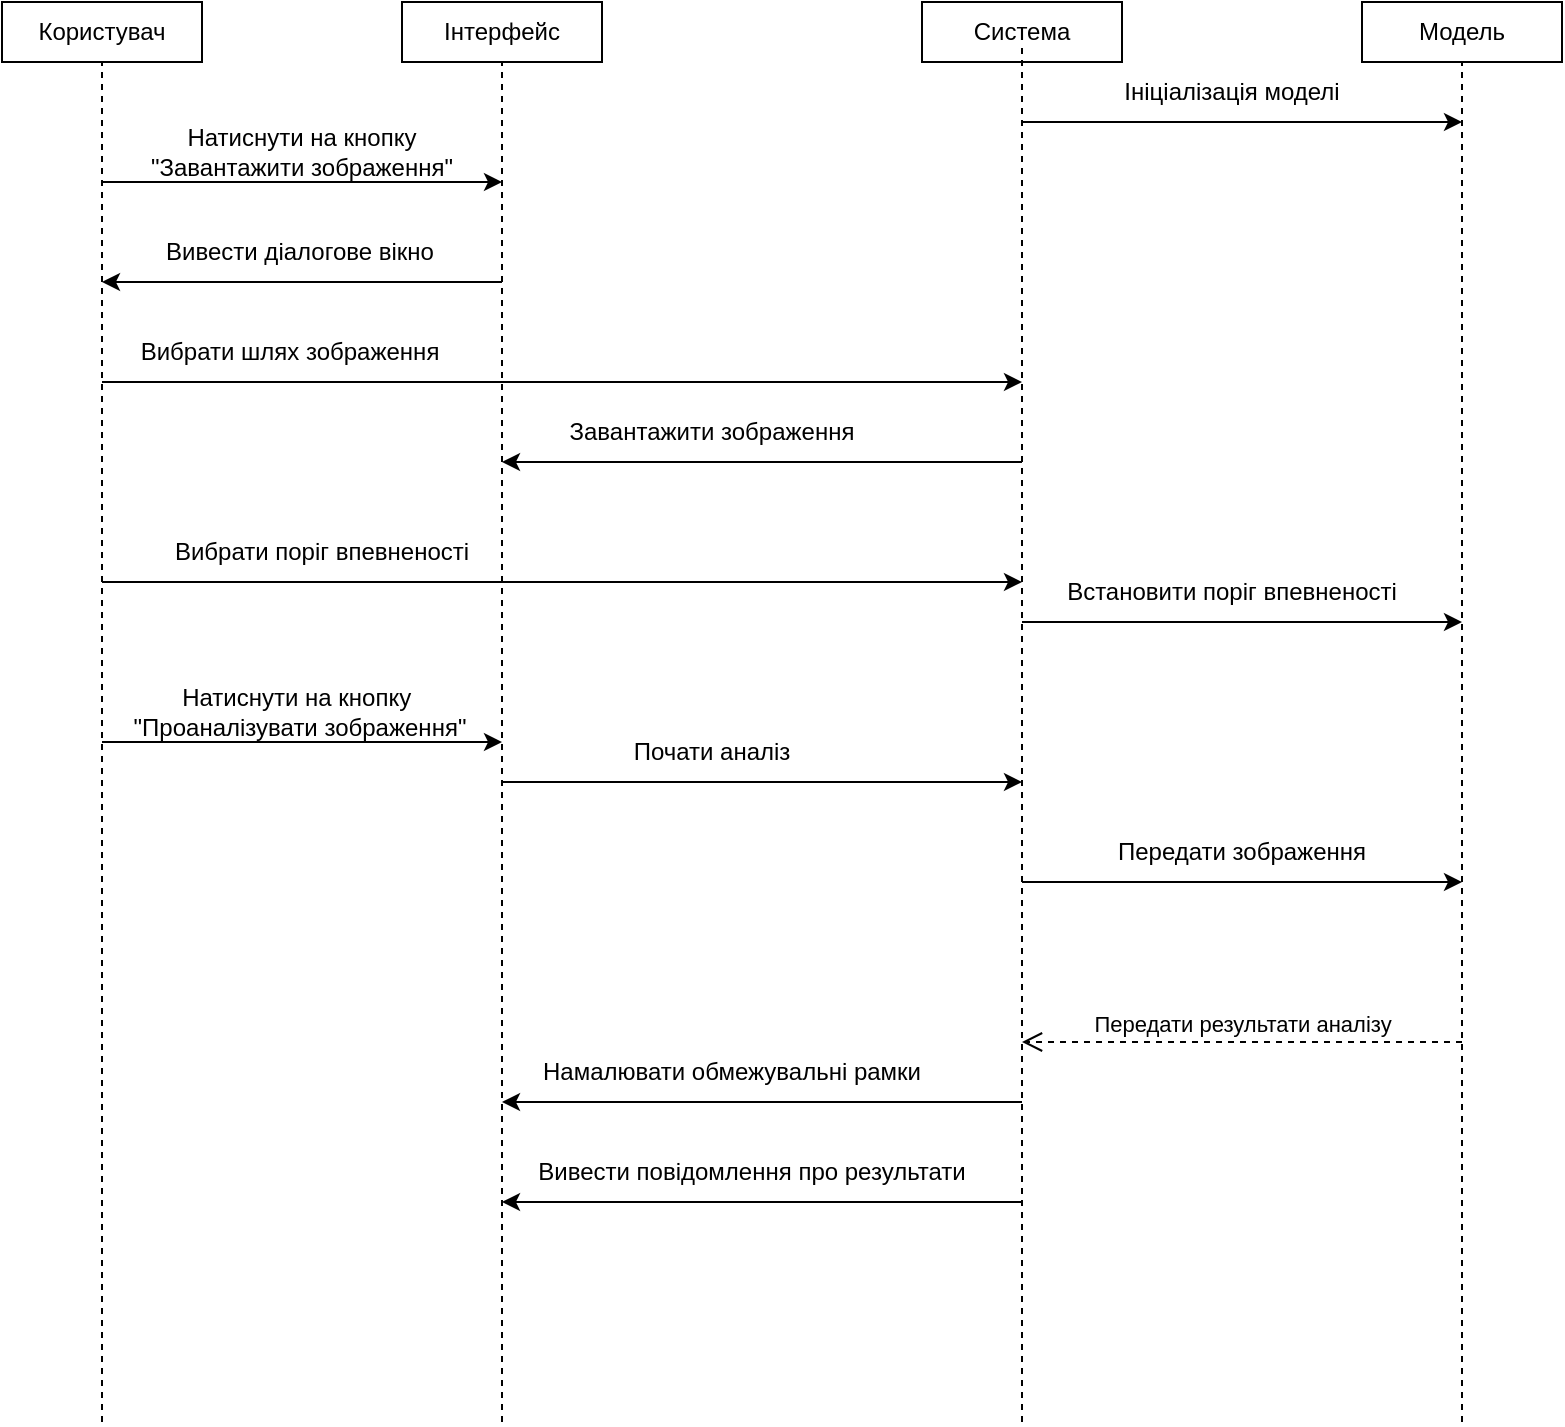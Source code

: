 <mxfile version="24.4.10" type="google">
  <diagram name="Страница — 1" id="b9erh1li2yfe5s_qaSjP">
    <mxGraphModel grid="1" page="1" gridSize="10" guides="1" tooltips="1" connect="1" arrows="1" fold="1" pageScale="1" pageWidth="827" pageHeight="1169" math="0" shadow="0">
      <root>
        <mxCell id="0" />
        <mxCell id="1" parent="0" />
        <mxCell id="a46QjTL3e17YZhoh5N1e-1" value="Користувач" style="rounded=0;whiteSpace=wrap;html=1;" vertex="1" parent="1">
          <mxGeometry x="70" y="50" width="100" height="30" as="geometry" />
        </mxCell>
        <mxCell id="a46QjTL3e17YZhoh5N1e-2" value="Система" style="rounded=0;whiteSpace=wrap;html=1;" vertex="1" parent="1">
          <mxGeometry x="530" y="50" width="100" height="30" as="geometry" />
        </mxCell>
        <mxCell id="a46QjTL3e17YZhoh5N1e-4" value="Модель" style="rounded=0;whiteSpace=wrap;html=1;" vertex="1" parent="1">
          <mxGeometry x="750" y="50" width="100" height="30" as="geometry" />
        </mxCell>
        <mxCell id="a46QjTL3e17YZhoh5N1e-8" value="" style="endArrow=none;dashed=1;html=1;rounded=0;entryX=0.5;entryY=1;entryDx=0;entryDy=0;" edge="1" parent="1" target="a46QjTL3e17YZhoh5N1e-1">
          <mxGeometry width="50" height="50" relative="1" as="geometry">
            <mxPoint x="120" y="760" as="sourcePoint" />
            <mxPoint x="440" y="250" as="targetPoint" />
          </mxGeometry>
        </mxCell>
        <mxCell id="a46QjTL3e17YZhoh5N1e-10" value="" style="endArrow=none;dashed=1;html=1;rounded=0;" edge="1" parent="1">
          <mxGeometry width="50" height="50" relative="1" as="geometry">
            <mxPoint x="580" y="760" as="sourcePoint" />
            <mxPoint x="580" y="70" as="targetPoint" />
          </mxGeometry>
        </mxCell>
        <mxCell id="a46QjTL3e17YZhoh5N1e-11" value="" style="endArrow=none;dashed=1;html=1;rounded=0;entryX=0.5;entryY=1;entryDx=0;entryDy=0;" edge="1" parent="1" target="a46QjTL3e17YZhoh5N1e-4">
          <mxGeometry width="50" height="50" relative="1" as="geometry">
            <mxPoint x="800" y="760" as="sourcePoint" />
            <mxPoint x="730" y="210" as="targetPoint" />
          </mxGeometry>
        </mxCell>
        <mxCell id="a46QjTL3e17YZhoh5N1e-16" value="" style="endArrow=classic;html=1;rounded=0;" edge="1" parent="1">
          <mxGeometry width="50" height="50" relative="1" as="geometry">
            <mxPoint x="580" y="110" as="sourcePoint" />
            <mxPoint x="800" y="110" as="targetPoint" />
          </mxGeometry>
        </mxCell>
        <mxCell id="a46QjTL3e17YZhoh5N1e-17" value="Ініціалізація моделі" style="text;html=1;align=center;verticalAlign=middle;whiteSpace=wrap;rounded=0;" vertex="1" parent="1">
          <mxGeometry x="630" y="80" width="110" height="30" as="geometry" />
        </mxCell>
        <mxCell id="a46QjTL3e17YZhoh5N1e-19" value="Інтерфейс" style="rounded=0;whiteSpace=wrap;html=1;" vertex="1" parent="1">
          <mxGeometry x="270" y="50" width="100" height="30" as="geometry" />
        </mxCell>
        <mxCell id="a46QjTL3e17YZhoh5N1e-20" value="" style="endArrow=none;dashed=1;html=1;rounded=0;entryX=0.5;entryY=1;entryDx=0;entryDy=0;" edge="1" parent="1" target="a46QjTL3e17YZhoh5N1e-19">
          <mxGeometry width="50" height="50" relative="1" as="geometry">
            <mxPoint x="320" y="760" as="sourcePoint" />
            <mxPoint x="610" y="220" as="targetPoint" />
          </mxGeometry>
        </mxCell>
        <mxCell id="a46QjTL3e17YZhoh5N1e-26" value="" style="endArrow=classic;html=1;rounded=0;" edge="1" parent="1">
          <mxGeometry width="50" height="50" relative="1" as="geometry">
            <mxPoint x="120" y="140.0" as="sourcePoint" />
            <mxPoint x="320" y="140.0" as="targetPoint" />
          </mxGeometry>
        </mxCell>
        <mxCell id="a46QjTL3e17YZhoh5N1e-27" value="Натиснути на кнопку &quot;Завантажити зображення&quot;" style="text;html=1;align=center;verticalAlign=middle;whiteSpace=wrap;rounded=0;" vertex="1" parent="1">
          <mxGeometry x="140" y="110" width="160" height="30" as="geometry" />
        </mxCell>
        <mxCell id="a46QjTL3e17YZhoh5N1e-32" value="" style="endArrow=classic;html=1;rounded=0;" edge="1" parent="1">
          <mxGeometry width="50" height="50" relative="1" as="geometry">
            <mxPoint x="120" y="240.0" as="sourcePoint" />
            <mxPoint x="580" y="240" as="targetPoint" />
          </mxGeometry>
        </mxCell>
        <mxCell id="a46QjTL3e17YZhoh5N1e-33" value="Вибрати шлях зображення" style="text;html=1;align=center;verticalAlign=middle;whiteSpace=wrap;rounded=0;" vertex="1" parent="1">
          <mxGeometry x="124" y="210.0" width="180" height="30" as="geometry" />
        </mxCell>
        <mxCell id="a46QjTL3e17YZhoh5N1e-44" value="Завантажити зображення" style="text;html=1;align=center;verticalAlign=middle;whiteSpace=wrap;rounded=0;" vertex="1" parent="1">
          <mxGeometry x="350" y="250.0" width="150" height="30" as="geometry" />
        </mxCell>
        <mxCell id="a46QjTL3e17YZhoh5N1e-48" value="" style="endArrow=classic;html=1;rounded=0;" edge="1" parent="1">
          <mxGeometry width="50" height="50" relative="1" as="geometry">
            <mxPoint x="320" y="190" as="sourcePoint" />
            <mxPoint x="120" y="190" as="targetPoint" />
          </mxGeometry>
        </mxCell>
        <mxCell id="a46QjTL3e17YZhoh5N1e-50" value="Вивести діалогове вікно" style="text;html=1;align=center;verticalAlign=middle;whiteSpace=wrap;rounded=0;" vertex="1" parent="1">
          <mxGeometry x="144" y="160" width="150" height="30" as="geometry" />
        </mxCell>
        <mxCell id="a46QjTL3e17YZhoh5N1e-51" value="" style="endArrow=classic;html=1;rounded=0;" edge="1" parent="1">
          <mxGeometry width="50" height="50" relative="1" as="geometry">
            <mxPoint x="580" y="280" as="sourcePoint" />
            <mxPoint x="320" y="280" as="targetPoint" />
          </mxGeometry>
        </mxCell>
        <mxCell id="a46QjTL3e17YZhoh5N1e-56" value="" style="endArrow=classic;html=1;rounded=0;" edge="1" parent="1">
          <mxGeometry width="50" height="50" relative="1" as="geometry">
            <mxPoint x="120" y="340" as="sourcePoint" />
            <mxPoint x="580" y="340" as="targetPoint" />
          </mxGeometry>
        </mxCell>
        <mxCell id="a46QjTL3e17YZhoh5N1e-57" value="Вибрати поріг впевненості" style="text;html=1;align=center;verticalAlign=middle;whiteSpace=wrap;rounded=0;" vertex="1" parent="1">
          <mxGeometry x="150" y="310" width="160" height="30" as="geometry" />
        </mxCell>
        <mxCell id="a46QjTL3e17YZhoh5N1e-58" value="" style="endArrow=classic;html=1;rounded=0;" edge="1" parent="1">
          <mxGeometry width="50" height="50" relative="1" as="geometry">
            <mxPoint x="580" y="360" as="sourcePoint" />
            <mxPoint x="800" y="360" as="targetPoint" />
          </mxGeometry>
        </mxCell>
        <mxCell id="a46QjTL3e17YZhoh5N1e-59" value="Встановити поріг впевненості" style="text;html=1;align=center;verticalAlign=middle;whiteSpace=wrap;rounded=0;" vertex="1" parent="1">
          <mxGeometry x="600" y="330" width="170" height="30" as="geometry" />
        </mxCell>
        <mxCell id="a46QjTL3e17YZhoh5N1e-61" value="" style="endArrow=classic;html=1;rounded=0;" edge="1" parent="1">
          <mxGeometry width="50" height="50" relative="1" as="geometry">
            <mxPoint x="120" y="420" as="sourcePoint" />
            <mxPoint x="320" y="420" as="targetPoint" />
          </mxGeometry>
        </mxCell>
        <mxCell id="a46QjTL3e17YZhoh5N1e-62" value="Натиснути на кнопку&amp;nbsp;&lt;div&gt;&quot;Проаналізувати зображення&quot;&lt;/div&gt;" style="text;html=1;align=center;verticalAlign=middle;whiteSpace=wrap;rounded=0;" vertex="1" parent="1">
          <mxGeometry x="134" y="390" width="170" height="30" as="geometry" />
        </mxCell>
        <mxCell id="a46QjTL3e17YZhoh5N1e-65" value="" style="endArrow=classic;html=1;rounded=0;" edge="1" parent="1">
          <mxGeometry width="50" height="50" relative="1" as="geometry">
            <mxPoint x="320" y="440" as="sourcePoint" />
            <mxPoint x="580" y="440" as="targetPoint" />
          </mxGeometry>
        </mxCell>
        <mxCell id="a46QjTL3e17YZhoh5N1e-67" value="Почати аналіз" style="text;html=1;align=center;verticalAlign=middle;whiteSpace=wrap;rounded=0;" vertex="1" parent="1">
          <mxGeometry x="380" y="410" width="90" height="30" as="geometry" />
        </mxCell>
        <mxCell id="a46QjTL3e17YZhoh5N1e-70" value="" style="endArrow=classic;html=1;rounded=0;" edge="1" parent="1">
          <mxGeometry width="50" height="50" relative="1" as="geometry">
            <mxPoint x="580" y="490" as="sourcePoint" />
            <mxPoint x="800" y="490" as="targetPoint" />
          </mxGeometry>
        </mxCell>
        <mxCell id="a46QjTL3e17YZhoh5N1e-72" value="Передати зображення" style="text;html=1;align=center;verticalAlign=middle;whiteSpace=wrap;rounded=0;" vertex="1" parent="1">
          <mxGeometry x="620" y="460" width="140" height="30" as="geometry" />
        </mxCell>
        <mxCell id="a46QjTL3e17YZhoh5N1e-75" value="Передати результати аналізу" style="html=1;verticalAlign=bottom;endArrow=open;dashed=1;endSize=8;curved=0;rounded=0;" edge="1" parent="1">
          <mxGeometry relative="1" as="geometry">
            <mxPoint x="800" y="570" as="sourcePoint" />
            <mxPoint x="580" y="570" as="targetPoint" />
          </mxGeometry>
        </mxCell>
        <mxCell id="a46QjTL3e17YZhoh5N1e-76" value="" style="endArrow=classic;html=1;rounded=0;" edge="1" parent="1">
          <mxGeometry width="50" height="50" relative="1" as="geometry">
            <mxPoint x="580" y="600" as="sourcePoint" />
            <mxPoint x="320" y="600" as="targetPoint" />
          </mxGeometry>
        </mxCell>
        <mxCell id="a46QjTL3e17YZhoh5N1e-77" value="Намалювати обмежувальні рамки" style="text;html=1;align=center;verticalAlign=middle;whiteSpace=wrap;rounded=0;" vertex="1" parent="1">
          <mxGeometry x="330" y="570" width="210" height="30" as="geometry" />
        </mxCell>
        <mxCell id="a46QjTL3e17YZhoh5N1e-78" value="" style="endArrow=classic;html=1;rounded=0;" edge="1" parent="1">
          <mxGeometry width="50" height="50" relative="1" as="geometry">
            <mxPoint x="580" y="650" as="sourcePoint" />
            <mxPoint x="320" y="650" as="targetPoint" />
          </mxGeometry>
        </mxCell>
        <mxCell id="a46QjTL3e17YZhoh5N1e-80" value="Вивести повідомлення про результати" style="text;html=1;align=center;verticalAlign=middle;whiteSpace=wrap;rounded=0;" vertex="1" parent="1">
          <mxGeometry x="330" y="620" width="230" height="30" as="geometry" />
        </mxCell>
      </root>
    </mxGraphModel>
  </diagram>
</mxfile>
